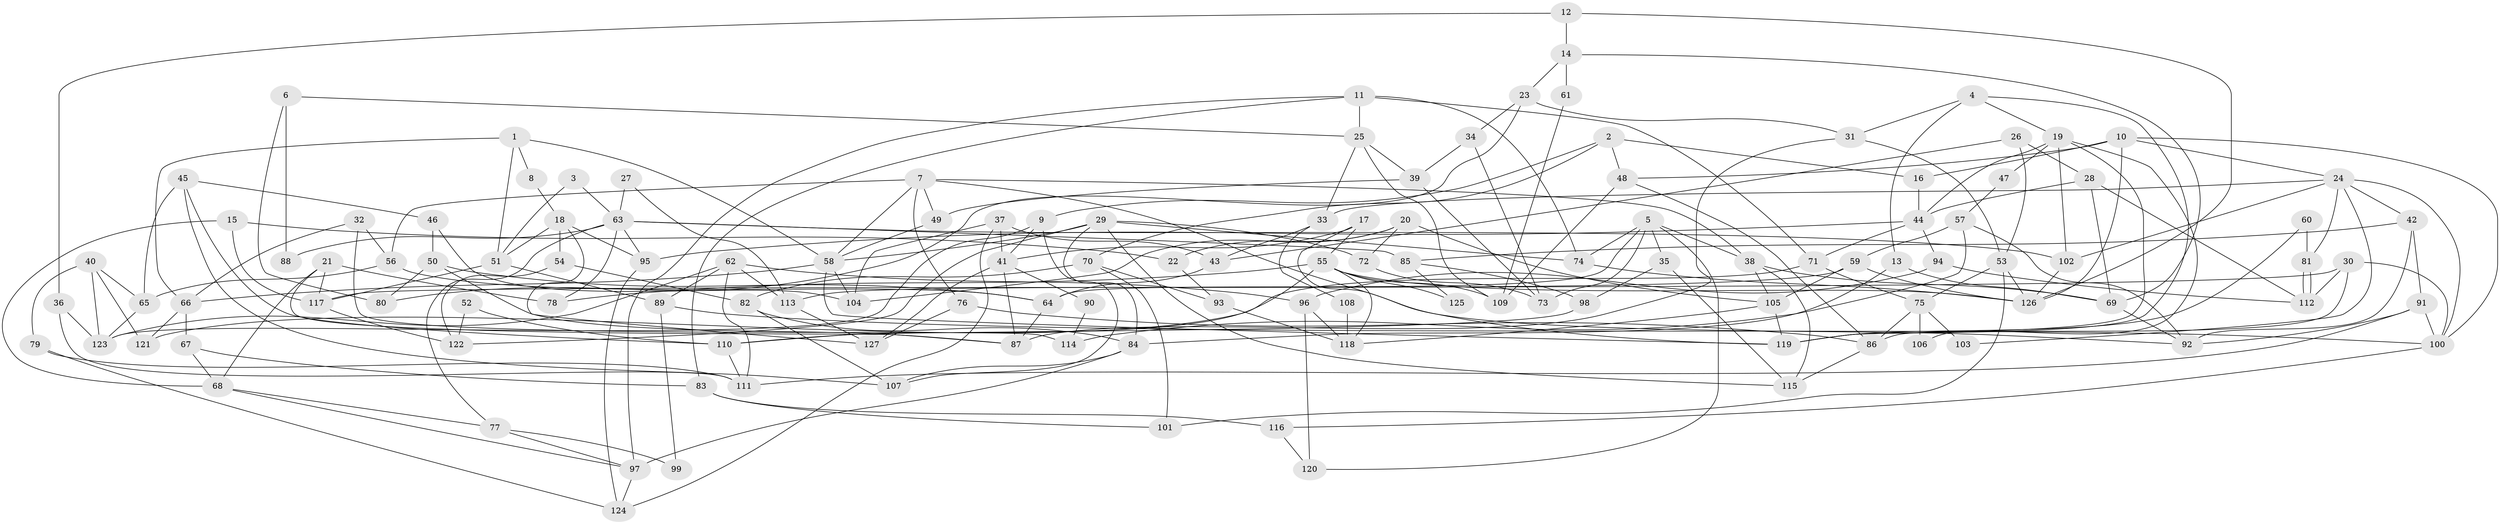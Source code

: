 // coarse degree distribution, {3: 0.13157894736842105, 2: 0.18421052631578946, 5: 0.15789473684210525, 4: 0.15789473684210525, 6: 0.05263157894736842, 8: 0.13157894736842105, 7: 0.07894736842105263, 10: 0.05263157894736842, 17: 0.02631578947368421, 11: 0.02631578947368421}
// Generated by graph-tools (version 1.1) at 2025/52/03/04/25 21:52:45]
// undirected, 127 vertices, 254 edges
graph export_dot {
graph [start="1"]
  node [color=gray90,style=filled];
  1;
  2;
  3;
  4;
  5;
  6;
  7;
  8;
  9;
  10;
  11;
  12;
  13;
  14;
  15;
  16;
  17;
  18;
  19;
  20;
  21;
  22;
  23;
  24;
  25;
  26;
  27;
  28;
  29;
  30;
  31;
  32;
  33;
  34;
  35;
  36;
  37;
  38;
  39;
  40;
  41;
  42;
  43;
  44;
  45;
  46;
  47;
  48;
  49;
  50;
  51;
  52;
  53;
  54;
  55;
  56;
  57;
  58;
  59;
  60;
  61;
  62;
  63;
  64;
  65;
  66;
  67;
  68;
  69;
  70;
  71;
  72;
  73;
  74;
  75;
  76;
  77;
  78;
  79;
  80;
  81;
  82;
  83;
  84;
  85;
  86;
  87;
  88;
  89;
  90;
  91;
  92;
  93;
  94;
  95;
  96;
  97;
  98;
  99;
  100;
  101;
  102;
  103;
  104;
  105;
  106;
  107;
  108;
  109;
  110;
  111;
  112;
  113;
  114;
  115;
  116;
  117;
  118;
  119;
  120;
  121;
  122;
  123;
  124;
  125;
  126;
  127;
  1 -- 66;
  1 -- 58;
  1 -- 8;
  1 -- 51;
  2 -- 70;
  2 -- 48;
  2 -- 9;
  2 -- 16;
  3 -- 51;
  3 -- 63;
  4 -- 119;
  4 -- 31;
  4 -- 13;
  4 -- 19;
  5 -- 64;
  5 -- 38;
  5 -- 35;
  5 -- 73;
  5 -- 74;
  5 -- 120;
  6 -- 25;
  6 -- 80;
  6 -- 88;
  7 -- 58;
  7 -- 92;
  7 -- 38;
  7 -- 49;
  7 -- 56;
  7 -- 76;
  8 -- 18;
  9 -- 107;
  9 -- 41;
  9 -- 123;
  10 -- 16;
  10 -- 126;
  10 -- 24;
  10 -- 48;
  10 -- 100;
  11 -- 97;
  11 -- 71;
  11 -- 25;
  11 -- 74;
  11 -- 83;
  12 -- 126;
  12 -- 36;
  12 -- 14;
  13 -- 69;
  13 -- 84;
  14 -- 69;
  14 -- 23;
  14 -- 61;
  15 -- 68;
  15 -- 117;
  15 -- 22;
  16 -- 44;
  17 -- 119;
  17 -- 41;
  17 -- 55;
  18 -- 95;
  18 -- 127;
  18 -- 51;
  18 -- 54;
  19 -- 44;
  19 -- 47;
  19 -- 102;
  19 -- 106;
  19 -- 119;
  20 -- 72;
  20 -- 105;
  20 -- 22;
  20 -- 104;
  21 -- 78;
  21 -- 117;
  21 -- 68;
  21 -- 87;
  22 -- 93;
  23 -- 31;
  23 -- 34;
  23 -- 80;
  24 -- 102;
  24 -- 33;
  24 -- 42;
  24 -- 81;
  24 -- 100;
  24 -- 103;
  25 -- 33;
  25 -- 39;
  25 -- 109;
  26 -- 53;
  26 -- 28;
  26 -- 43;
  27 -- 113;
  27 -- 63;
  28 -- 44;
  28 -- 69;
  28 -- 112;
  29 -- 115;
  29 -- 74;
  29 -- 58;
  29 -- 72;
  29 -- 84;
  29 -- 122;
  30 -- 100;
  30 -- 112;
  30 -- 86;
  30 -- 117;
  31 -- 53;
  31 -- 87;
  32 -- 66;
  32 -- 56;
  32 -- 114;
  33 -- 43;
  33 -- 108;
  34 -- 73;
  34 -- 39;
  35 -- 115;
  35 -- 98;
  36 -- 111;
  36 -- 123;
  37 -- 104;
  37 -- 41;
  37 -- 43;
  37 -- 124;
  38 -- 105;
  38 -- 69;
  38 -- 115;
  39 -- 49;
  39 -- 73;
  40 -- 123;
  40 -- 65;
  40 -- 79;
  40 -- 121;
  41 -- 87;
  41 -- 90;
  41 -- 127;
  42 -- 91;
  42 -- 85;
  42 -- 92;
  43 -- 64;
  44 -- 94;
  44 -- 95;
  44 -- 71;
  45 -- 107;
  45 -- 110;
  45 -- 46;
  45 -- 65;
  46 -- 104;
  46 -- 50;
  47 -- 57;
  48 -- 109;
  48 -- 86;
  49 -- 58;
  50 -- 64;
  50 -- 80;
  50 -- 87;
  51 -- 89;
  51 -- 117;
  52 -- 122;
  52 -- 110;
  53 -- 101;
  53 -- 126;
  53 -- 75;
  54 -- 122;
  54 -- 82;
  55 -- 118;
  55 -- 78;
  55 -- 109;
  55 -- 110;
  55 -- 125;
  55 -- 126;
  56 -- 64;
  56 -- 65;
  57 -- 59;
  57 -- 92;
  57 -- 114;
  58 -- 66;
  58 -- 104;
  58 -- 119;
  59 -- 113;
  59 -- 126;
  59 -- 105;
  60 -- 81;
  60 -- 119;
  61 -- 109;
  62 -- 89;
  62 -- 123;
  62 -- 96;
  62 -- 111;
  62 -- 113;
  63 -- 102;
  63 -- 77;
  63 -- 78;
  63 -- 85;
  63 -- 88;
  63 -- 95;
  64 -- 87;
  65 -- 123;
  66 -- 121;
  66 -- 67;
  67 -- 68;
  67 -- 83;
  68 -- 97;
  68 -- 77;
  69 -- 92;
  70 -- 82;
  70 -- 93;
  70 -- 101;
  71 -- 75;
  71 -- 121;
  72 -- 73;
  74 -- 126;
  75 -- 86;
  75 -- 103;
  75 -- 106;
  76 -- 86;
  76 -- 127;
  77 -- 97;
  77 -- 99;
  79 -- 111;
  79 -- 124;
  81 -- 112;
  81 -- 112;
  82 -- 84;
  82 -- 107;
  83 -- 101;
  83 -- 116;
  84 -- 97;
  84 -- 107;
  85 -- 98;
  85 -- 125;
  86 -- 115;
  89 -- 100;
  89 -- 99;
  90 -- 114;
  91 -- 100;
  91 -- 111;
  91 -- 92;
  93 -- 118;
  94 -- 96;
  94 -- 112;
  95 -- 124;
  96 -- 120;
  96 -- 118;
  97 -- 124;
  98 -- 110;
  100 -- 116;
  102 -- 126;
  105 -- 119;
  105 -- 118;
  108 -- 118;
  110 -- 111;
  113 -- 127;
  116 -- 120;
  117 -- 122;
}
